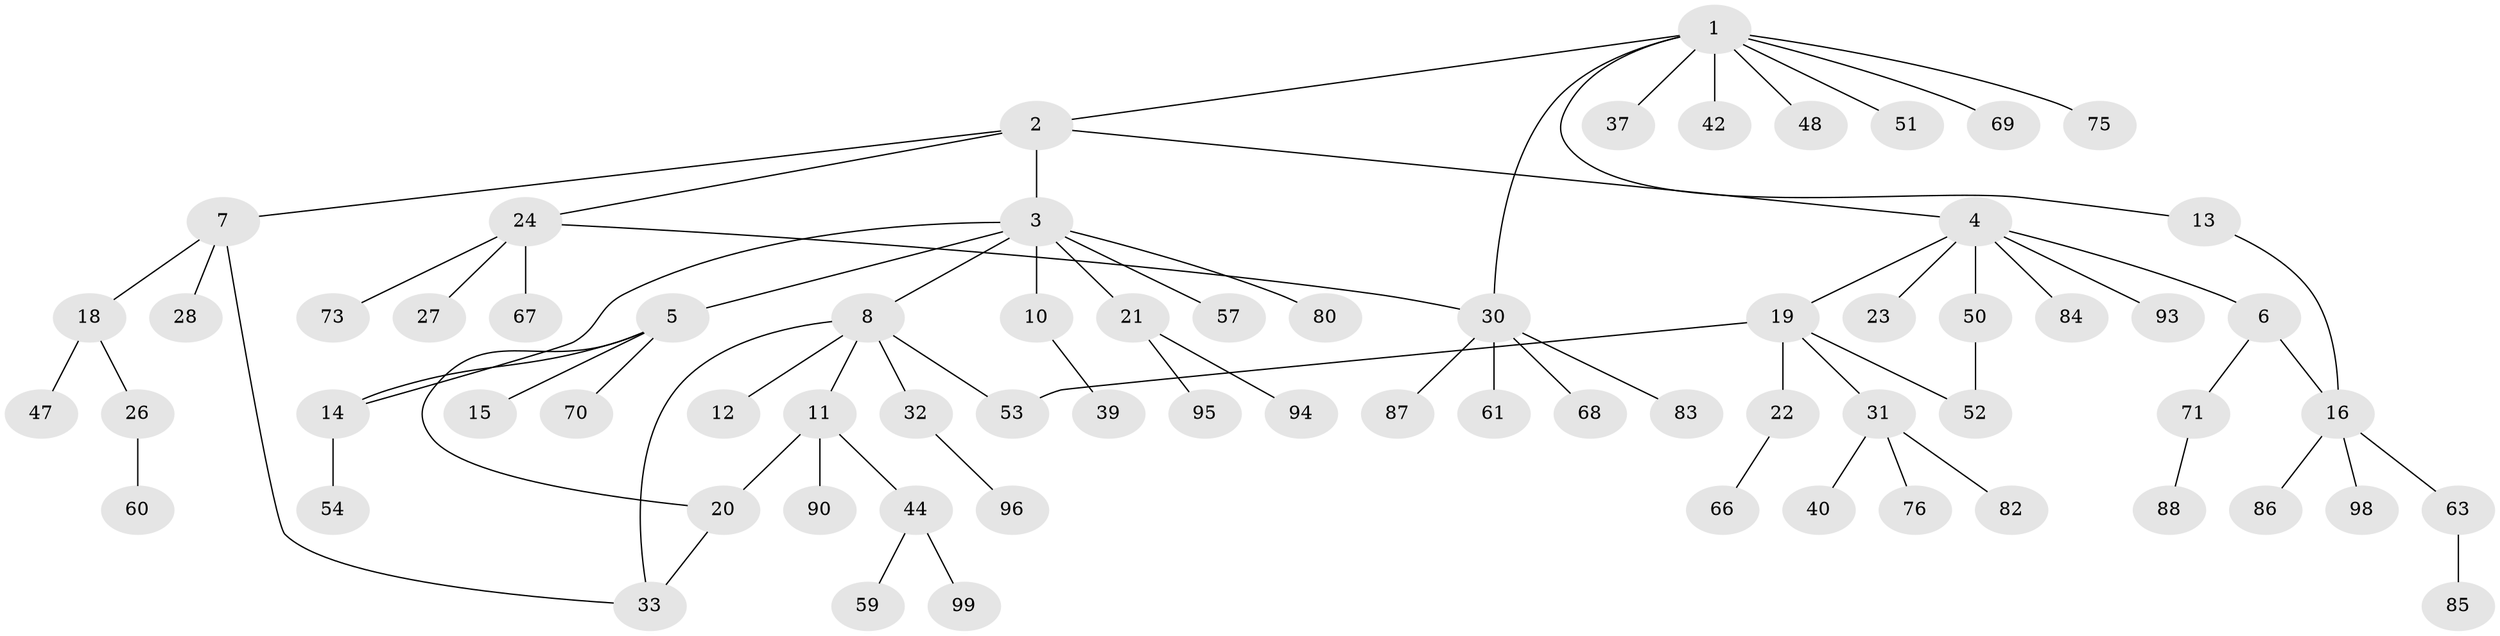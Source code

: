 // original degree distribution, {7: 0.00980392156862745, 5: 0.049019607843137254, 8: 0.00980392156862745, 6: 0.029411764705882353, 4: 0.058823529411764705, 3: 0.10784313725490197, 2: 0.27450980392156865, 1: 0.46078431372549017}
// Generated by graph-tools (version 1.1) at 2025/10/02/27/25 16:10:51]
// undirected, 70 vertices, 77 edges
graph export_dot {
graph [start="1"]
  node [color=gray90,style=filled];
  1 [super="+29"];
  2;
  3 [super="+25"];
  4 [super="+46"];
  5 [super="+17"];
  6 [super="+65"];
  7 [super="+102"];
  8 [super="+9"];
  10 [super="+78"];
  11 [super="+38"];
  12 [super="+64"];
  13 [super="+34"];
  14;
  15 [super="+100"];
  16 [super="+56"];
  18 [super="+92"];
  19 [super="+35"];
  20 [super="+89"];
  21 [super="+36"];
  22;
  23;
  24 [super="+41"];
  26;
  27;
  28;
  30 [super="+43"];
  31 [super="+45"];
  32 [super="+58"];
  33 [super="+81"];
  37 [super="+55"];
  39 [super="+77"];
  40;
  42;
  44 [super="+49"];
  47;
  48;
  50;
  51;
  52 [super="+62"];
  53 [super="+101"];
  54;
  57;
  59;
  60;
  61;
  63 [super="+79"];
  66 [super="+91"];
  67;
  68;
  69;
  70 [super="+74"];
  71 [super="+72"];
  73;
  75;
  76;
  80;
  82;
  83;
  84;
  85;
  86;
  87;
  88;
  90;
  93;
  94;
  95;
  96 [super="+97"];
  98;
  99;
  1 -- 2;
  1 -- 13;
  1 -- 37;
  1 -- 42;
  1 -- 51;
  1 -- 48;
  1 -- 75;
  1 -- 69;
  1 -- 30;
  2 -- 3;
  2 -- 4;
  2 -- 7;
  2 -- 24;
  3 -- 5;
  3 -- 8;
  3 -- 10;
  3 -- 21;
  3 -- 57;
  3 -- 80;
  3 -- 14;
  4 -- 6;
  4 -- 19;
  4 -- 23;
  4 -- 93;
  4 -- 50;
  4 -- 84;
  5 -- 14;
  5 -- 15;
  5 -- 20;
  5 -- 70;
  6 -- 16;
  6 -- 71;
  7 -- 18;
  7 -- 28;
  7 -- 33;
  8 -- 11;
  8 -- 32;
  8 -- 33;
  8 -- 53;
  8 -- 12;
  10 -- 39;
  11 -- 90;
  11 -- 20;
  11 -- 44;
  13 -- 16;
  14 -- 54;
  16 -- 63;
  16 -- 86;
  16 -- 98;
  18 -- 26;
  18 -- 47;
  19 -- 22;
  19 -- 31;
  19 -- 52;
  19 -- 53;
  20 -- 33;
  21 -- 94;
  21 -- 95;
  22 -- 66;
  24 -- 27;
  24 -- 30;
  24 -- 67;
  24 -- 73;
  26 -- 60;
  30 -- 61;
  30 -- 68;
  30 -- 87;
  30 -- 83;
  31 -- 40;
  31 -- 82;
  31 -- 76;
  32 -- 96;
  44 -- 59;
  44 -- 99;
  50 -- 52;
  63 -- 85;
  71 -- 88;
}
